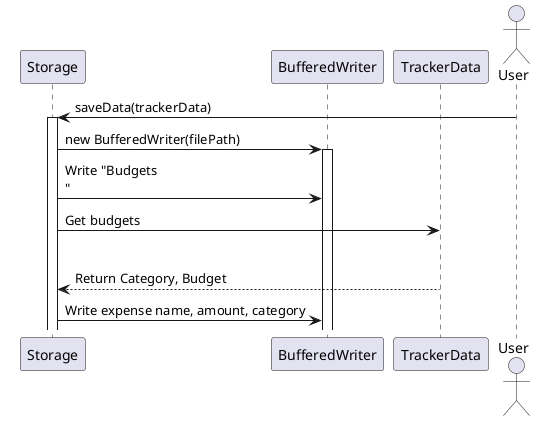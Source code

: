 @startuml
'https://plantuml.com/sequence-diagram
participant "Storage" as Storage
participant "BufferedWriter" as BufferedWriter
participant "TrackerData" as TrackerData
actor User

User -> Storage : saveData(trackerData)
activate Storage

Storage -> BufferedWriter : new BufferedWriter(filePath)
activate BufferedWriter

Storage -> BufferedWriter : Write "Budgets\n"
Storage -> TrackerData : Get budgets

loop for each entry in budegts
    TrackerData --> Storage : Return Category, Budget
    Storage -> BufferedWriter : Write expense name, amount, category
@enduml
BufferedWriter -> Storage : Close writer
deactivate BufferedWriter
deactivate Storage
@enduml